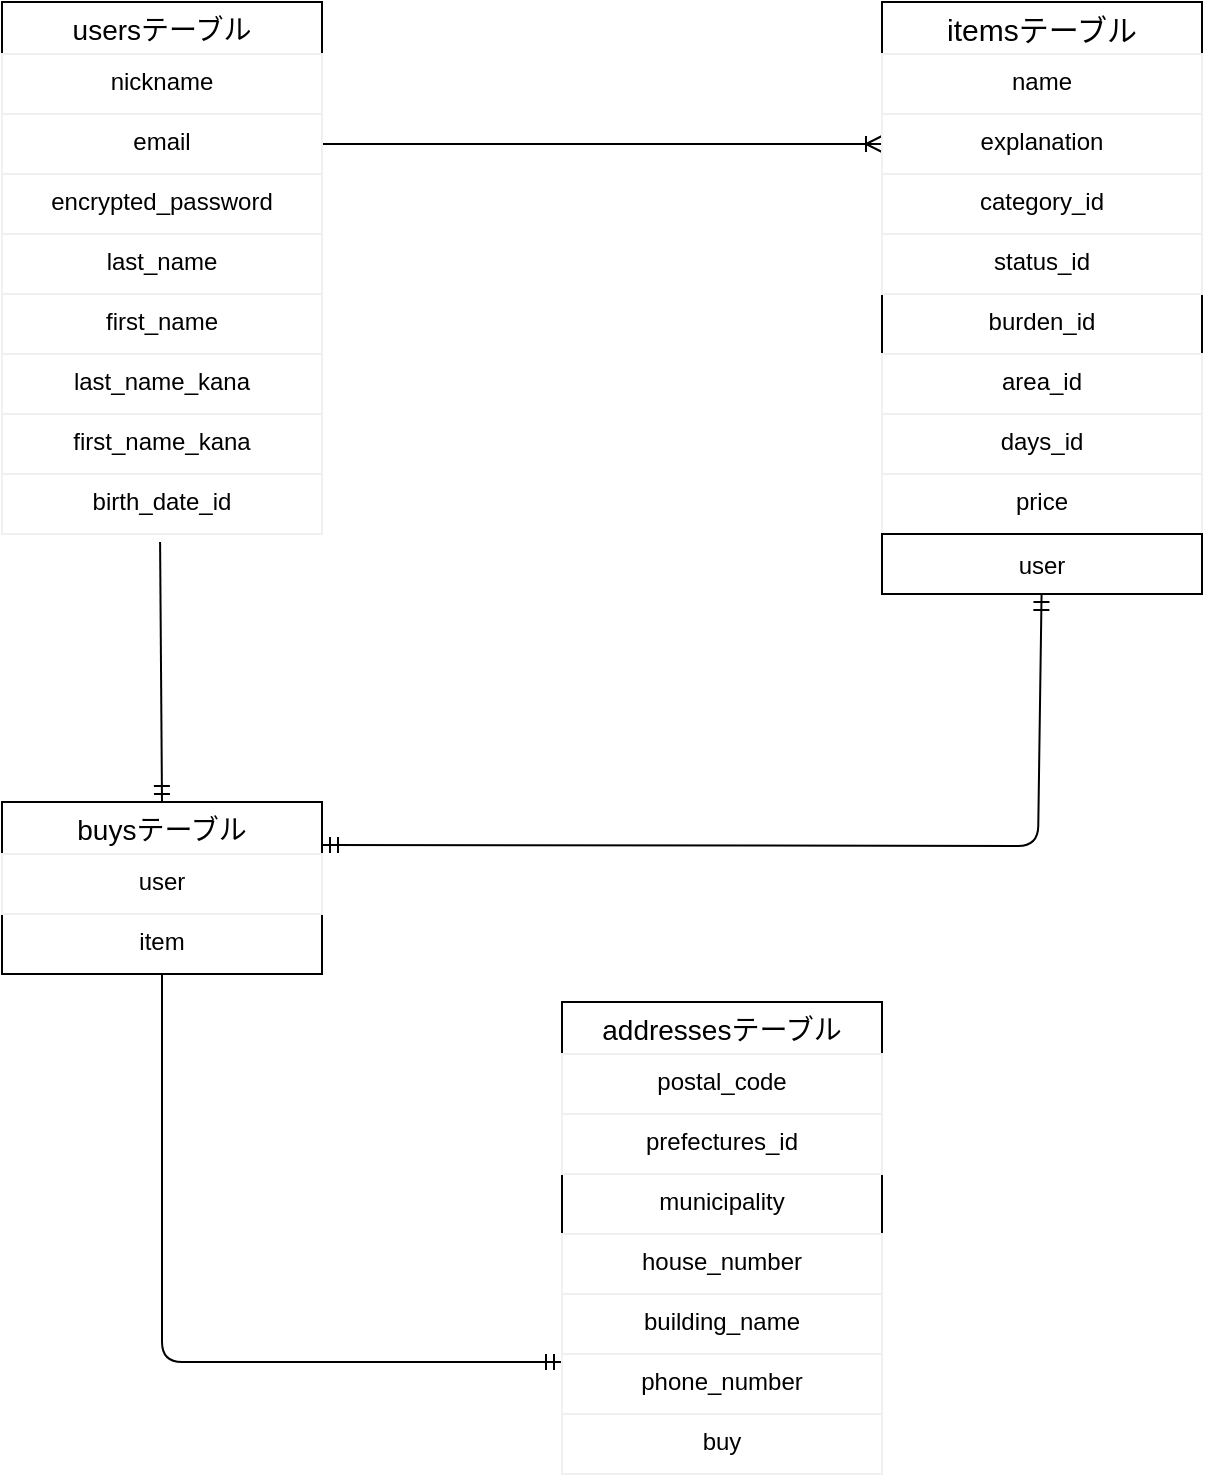 <mxfile version="13.6.5">
    <diagram id="5xwp4J-kKHKyFTSEUOEZ" name="ページ1">
        <mxGraphModel dx="403" dy="785" grid="1" gridSize="10" guides="1" tooltips="1" connect="1" arrows="1" fold="1" page="1" pageScale="1" pageWidth="827" pageHeight="1169" math="0" shadow="0">
            <root>
                <mxCell id="0"/>
                <mxCell id="1" parent="0"/>
                <mxCell id="34" value="" style="fontSize=12;html=1;endArrow=ERoneToMany;entryX=0;entryY=0.5;entryDx=0;entryDy=0;exitX=1;exitY=0.5;exitDx=0;exitDy=0;" parent="1" source="21" target="26" edge="1">
                    <mxGeometry width="100" height="100" relative="1" as="geometry">
                        <mxPoint x="290" y="230" as="sourcePoint"/>
                        <mxPoint x="540" y="350" as="targetPoint"/>
                    </mxGeometry>
                </mxCell>
                <mxCell id="55" value="" style="fontSize=12;html=1;endArrow=ERmandOne;startArrow=ERmandOne;exitX=1;exitY=0.25;exitDx=0;exitDy=0;" parent="1" source="15" target="50" edge="1">
                    <mxGeometry width="100" height="100" relative="1" as="geometry">
                        <mxPoint x="310" y="441" as="sourcePoint"/>
                        <mxPoint x="540" y="350" as="targetPoint"/>
                        <Array as="points">
                            <mxPoint x="638" y="462"/>
                        </Array>
                    </mxGeometry>
                </mxCell>
                <mxCell id="56" value="" style="fontSize=12;html=1;endArrow=ERmandOne;exitX=0.494;exitY=1.133;exitDx=0;exitDy=0;exitPerimeter=0;" parent="1" source="69" edge="1">
                    <mxGeometry width="100" height="100" relative="1" as="geometry">
                        <mxPoint x="200" y="300" as="sourcePoint"/>
                        <mxPoint x="200" y="440" as="targetPoint"/>
                    </mxGeometry>
                </mxCell>
                <mxCell id="57" style="edgeStyle=none;rounded=0;orthogonalLoop=1;jettySize=auto;html=1;entryX=0.5;entryY=0;entryDx=0;entryDy=0;fontSize=30;" parent="1" source="15" target="15" edge="1">
                    <mxGeometry relative="1" as="geometry"/>
                </mxCell>
                <mxCell id="59" value="" style="fontSize=12;html=1;endArrow=ERmandOne;" parent="1" source="18" edge="1">
                    <mxGeometry width="100" height="100" relative="1" as="geometry">
                        <mxPoint x="200" y="610" as="sourcePoint"/>
                        <mxPoint x="400" y="720" as="targetPoint"/>
                        <Array as="points">
                            <mxPoint x="200" y="720"/>
                        </Array>
                    </mxGeometry>
                </mxCell>
                <mxCell id="19" value="usersテーブル" style="swimlane;fontStyle=0;childLayout=stackLayout;horizontal=1;startSize=26;horizontalStack=0;resizeParent=1;resizeParentMax=0;resizeLast=0;collapsible=1;marginBottom=0;align=center;fontSize=14;" parent="1" vertex="1">
                    <mxGeometry x="120" y="40" width="160" height="266" as="geometry"/>
                </mxCell>
                <mxCell id="20" value="nickname" style="text;fillColor=none;spacingLeft=4;spacingRight=4;overflow=hidden;rotatable=0;points=[[0,0.5],[1,0.5]];portConstraint=eastwest;fontSize=12;align=center;strokeColor=#f0f0f0;" parent="19" vertex="1">
                    <mxGeometry y="26" width="160" height="30" as="geometry"/>
                </mxCell>
                <mxCell id="21" value="email" style="text;fillColor=none;spacingLeft=4;spacingRight=4;overflow=hidden;rotatable=0;points=[[0,0.5],[1,0.5]];portConstraint=eastwest;fontSize=12;align=center;strokeColor=#f0f0f0;" parent="19" vertex="1">
                    <mxGeometry y="56" width="160" height="30" as="geometry"/>
                </mxCell>
                <mxCell id="22" value="encrypted_password" style="text;fillColor=none;spacingLeft=4;spacingRight=4;overflow=hidden;rotatable=0;points=[[0,0.5],[1,0.5]];portConstraint=eastwest;fontSize=12;align=center;strokeColor=#f0f0f0;" parent="19" vertex="1">
                    <mxGeometry y="86" width="160" height="30" as="geometry"/>
                </mxCell>
                <mxCell id="64" value="last_name" style="text;fillColor=none;spacingLeft=4;spacingRight=4;overflow=hidden;rotatable=0;points=[[0,0.5],[1,0.5]];portConstraint=eastwest;fontSize=12;strokeColor=#f0f0f0;align=center;" parent="19" vertex="1">
                    <mxGeometry y="116" width="160" height="30" as="geometry"/>
                </mxCell>
                <mxCell id="65" value="first_name" style="text;fillColor=none;spacingLeft=4;spacingRight=4;overflow=hidden;rotatable=0;points=[[0,0.5],[1,0.5]];portConstraint=eastwest;fontSize=12;strokeColor=#f0f0f0;align=center;" parent="19" vertex="1">
                    <mxGeometry y="146" width="160" height="30" as="geometry"/>
                </mxCell>
                <mxCell id="66" value="last_name_kana" style="text;fillColor=none;spacingLeft=4;spacingRight=4;overflow=hidden;rotatable=0;points=[[0,0.5],[1,0.5]];portConstraint=eastwest;fontSize=12;strokeColor=#f0f0f0;align=center;" parent="19" vertex="1">
                    <mxGeometry y="176" width="160" height="30" as="geometry"/>
                </mxCell>
                <mxCell id="68" value="first_name_kana" style="text;fillColor=none;spacingLeft=4;spacingRight=4;overflow=hidden;rotatable=0;points=[[0,0.5],[1,0.5]];portConstraint=eastwest;fontSize=12;strokeColor=#f0f0f0;align=center;" parent="19" vertex="1">
                    <mxGeometry y="206" width="160" height="30" as="geometry"/>
                </mxCell>
                <mxCell id="69" value="birth_date_id" style="text;fillColor=none;spacingLeft=4;spacingRight=4;overflow=hidden;rotatable=0;points=[[0,0.5],[1,0.5]];portConstraint=eastwest;fontSize=12;strokeColor=#f0f0f0;align=center;" parent="19" vertex="1">
                    <mxGeometry y="236" width="160" height="30" as="geometry"/>
                </mxCell>
                <mxCell id="15" value="buysテーブル" style="swimlane;fontStyle=0;childLayout=stackLayout;horizontal=1;startSize=26;horizontalStack=0;resizeParent=1;resizeParentMax=0;resizeLast=0;collapsible=1;marginBottom=0;align=center;fontSize=14;" parent="1" vertex="1">
                    <mxGeometry x="120" y="440" width="160" height="86" as="geometry"/>
                </mxCell>
                <mxCell id="16" value="user" style="text;fillColor=none;spacingLeft=4;spacingRight=4;overflow=hidden;rotatable=0;points=[[0,0.5],[1,0.5]];portConstraint=eastwest;fontSize=12;strokeColor=#f0f0f0;align=center;" parent="15" vertex="1">
                    <mxGeometry y="26" width="160" height="30" as="geometry"/>
                </mxCell>
                <mxCell id="18" value="item" style="text;strokeColor=none;fillColor=none;spacingLeft=4;spacingRight=4;overflow=hidden;rotatable=0;points=[[0,0.5],[1,0.5]];portConstraint=eastwest;fontSize=12;align=center;" parent="15" vertex="1">
                    <mxGeometry y="56" width="160" height="30" as="geometry"/>
                </mxCell>
                <mxCell id="23" value="itemsテーブル" style="swimlane;fontStyle=0;childLayout=stackLayout;horizontal=1;startSize=26;horizontalStack=0;resizeParent=1;resizeParentMax=0;resizeLast=0;collapsible=1;marginBottom=0;align=center;fontSize=15;" parent="1" vertex="1">
                    <mxGeometry x="560" y="40" width="160" height="296" as="geometry">
                        <mxRectangle x="560" y="160" width="70" height="26" as="alternateBounds"/>
                    </mxGeometry>
                </mxCell>
                <mxCell id="25" value="name" style="text;fillColor=none;spacingLeft=4;spacingRight=4;overflow=hidden;rotatable=0;points=[[0,0.5],[1,0.5]];portConstraint=eastwest;fontSize=12;strokeColor=#f0f0f0;align=center;" parent="23" vertex="1">
                    <mxGeometry y="26" width="160" height="30" as="geometry"/>
                </mxCell>
                <mxCell id="26" value="explanation" style="text;fillColor=none;spacingLeft=4;spacingRight=4;overflow=hidden;rotatable=0;points=[[0,0.5],[1,0.5]];portConstraint=eastwest;fontSize=12;strokeColor=#f0f0f0;align=center;" parent="23" vertex="1">
                    <mxGeometry y="56" width="160" height="30" as="geometry"/>
                </mxCell>
                <mxCell id="40" value="category_id" style="text;fillColor=none;spacingLeft=4;spacingRight=4;overflow=hidden;rotatable=0;points=[[0,0.5],[1,0.5]];portConstraint=eastwest;fontSize=12;strokeColor=#f0f0f0;align=center;" parent="23" vertex="1">
                    <mxGeometry y="86" width="160" height="30" as="geometry"/>
                </mxCell>
                <mxCell id="41" value="status_id" style="text;fillColor=none;spacingLeft=4;spacingRight=4;overflow=hidden;rotatable=0;points=[[0,0.5],[1,0.5]];portConstraint=eastwest;fontSize=12;strokeColor=#f0f0f0;align=center;" parent="23" vertex="1">
                    <mxGeometry y="116" width="160" height="30" as="geometry"/>
                </mxCell>
                <mxCell id="42" value="burden_id" style="text;strokeColor=none;fillColor=none;spacingLeft=4;spacingRight=4;overflow=hidden;rotatable=0;points=[[0,0.5],[1,0.5]];portConstraint=eastwest;fontSize=12;align=center;" parent="23" vertex="1">
                    <mxGeometry y="146" width="160" height="30" as="geometry"/>
                </mxCell>
                <mxCell id="45" value="area_id" style="text;fillColor=none;spacingLeft=4;spacingRight=4;overflow=hidden;rotatable=0;points=[[0,0.5],[1,0.5]];portConstraint=eastwest;fontSize=12;strokeColor=#f0f0f0;align=center;" parent="23" vertex="1">
                    <mxGeometry y="176" width="160" height="30" as="geometry"/>
                </mxCell>
                <mxCell id="46" value="days_id" style="text;fillColor=none;spacingLeft=4;spacingRight=4;overflow=hidden;rotatable=0;points=[[0,0.5],[1,0.5]];portConstraint=eastwest;fontSize=12;strokeColor=#f0f0f0;align=center;" parent="23" vertex="1">
                    <mxGeometry y="206" width="160" height="30" as="geometry"/>
                </mxCell>
                <mxCell id="44" value="price" style="text;fillColor=none;spacingLeft=4;spacingRight=4;overflow=hidden;rotatable=0;points=[[0,0.5],[1,0.5]];portConstraint=eastwest;fontSize=12;strokeColor=#f0f0f0;align=center;" parent="23" vertex="1">
                    <mxGeometry y="236" width="160" height="30" as="geometry"/>
                </mxCell>
                <mxCell id="50" value="" style="shape=partialRectangle;fillColor=none;align=center;verticalAlign=middle;spacingLeft=34;rotatable=0;points=[[0,0.5],[1,0.5]];portConstraint=eastwest;dropTarget=0;" parent="23" vertex="1">
                    <mxGeometry y="266" width="160" height="30" as="geometry"/>
                </mxCell>
                <mxCell id="51" value="user" style="shape=partialRectangle;top=0;left=0;bottom=0;fillColor=none;stokeWidth=1;dashed=1;align=center;verticalAlign=middle;spacingLeft=4;spacingRight=4;overflow=hidden;rotatable=0;points=[];portConstraint=eastwest;part=1;" parent="50" vertex="1" connectable="0">
                    <mxGeometry width="160" height="30" as="geometry"/>
                </mxCell>
                <mxCell id="28" value="addressesテーブル" style="swimlane;fontStyle=0;childLayout=stackLayout;horizontal=1;startSize=26;horizontalStack=0;resizeParent=1;resizeParentMax=0;resizeLast=0;collapsible=1;marginBottom=0;align=center;fontSize=14;" parent="1" vertex="1">
                    <mxGeometry x="400" y="540" width="160" height="236" as="geometry"/>
                </mxCell>
                <mxCell id="29" value="postal_code" style="text;fillColor=none;spacingLeft=4;spacingRight=4;overflow=hidden;rotatable=0;points=[[0,0.5],[1,0.5]];portConstraint=eastwest;fontSize=12;align=center;strokeColor=#f0f0f0;" parent="28" vertex="1">
                    <mxGeometry y="26" width="160" height="30" as="geometry"/>
                </mxCell>
                <mxCell id="30" value="prefectures_id" style="text;fillColor=none;spacingLeft=4;spacingRight=4;overflow=hidden;rotatable=0;points=[[0,0.5],[1,0.5]];portConstraint=eastwest;fontSize=12;align=center;strokeColor=#f0f0f0;" parent="28" vertex="1">
                    <mxGeometry y="56" width="160" height="30" as="geometry"/>
                </mxCell>
                <mxCell id="31" value="municipality" style="text;strokeColor=none;fillColor=none;spacingLeft=4;spacingRight=4;overflow=hidden;rotatable=0;points=[[0,0.5],[1,0.5]];portConstraint=eastwest;fontSize=12;align=center;" parent="28" vertex="1">
                    <mxGeometry y="86" width="160" height="30" as="geometry"/>
                </mxCell>
                <mxCell id="52" value="house_number" style="text;fillColor=none;spacingLeft=4;spacingRight=4;overflow=hidden;rotatable=0;points=[[0,0.5],[1,0.5]];portConstraint=eastwest;fontSize=12;align=center;strokeColor=#f0f0f0;" parent="28" vertex="1">
                    <mxGeometry y="116" width="160" height="30" as="geometry"/>
                </mxCell>
                <mxCell id="53" value="building_name" style="text;fillColor=none;spacingLeft=4;spacingRight=4;overflow=hidden;rotatable=0;points=[[0,0.5],[1,0.5]];portConstraint=eastwest;fontSize=12;align=center;strokeColor=#f0f0f0;" parent="28" vertex="1">
                    <mxGeometry y="146" width="160" height="30" as="geometry"/>
                </mxCell>
                <mxCell id="74" value="phone_number" style="text;fillColor=none;spacingLeft=4;spacingRight=4;overflow=hidden;rotatable=0;points=[[0,0.5],[1,0.5]];portConstraint=eastwest;fontSize=12;strokeColor=#f0f0f0;align=center;" parent="28" vertex="1">
                    <mxGeometry y="176" width="160" height="30" as="geometry"/>
                </mxCell>
                <mxCell id="75" value="buy" style="text;fillColor=none;spacingLeft=4;spacingRight=4;overflow=hidden;rotatable=0;points=[[0,0.5],[1,0.5]];portConstraint=eastwest;fontSize=12;strokeColor=#f0f0f0;align=center;" parent="28" vertex="1">
                    <mxGeometry y="206" width="160" height="30" as="geometry"/>
                </mxCell>
            </root>
        </mxGraphModel>
    </diagram>
</mxfile>